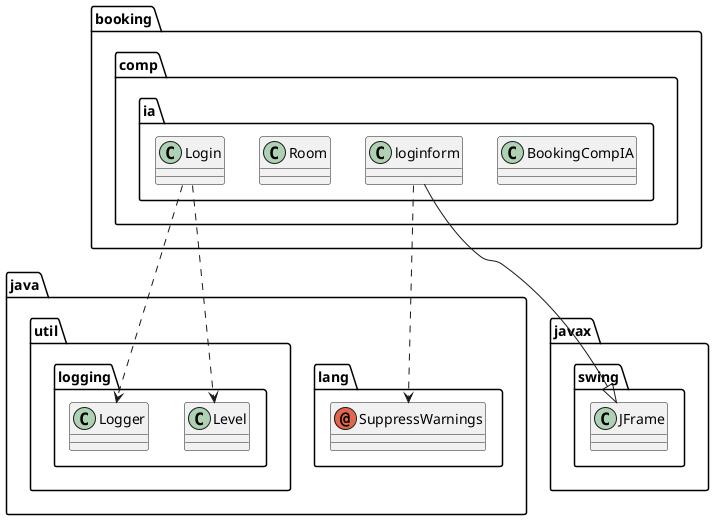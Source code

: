 @startuml
annotation java.lang.SuppressWarnings
class booking.comp.ia.BookingCompIA
class booking.comp.ia.Login
class booking.comp.ia.Room
class booking.comp.ia.loginform
class java.util.logging.Level
class java.util.logging.Logger
class javax.swing.JFrame
booking.comp.ia.Login ..> java.util.logging.Level
booking.comp.ia.Login ..> java.util.logging.Logger
booking.comp.ia.loginform ..> java.lang.SuppressWarnings
booking.comp.ia.loginform --|> javax.swing.JFrame
@enduml